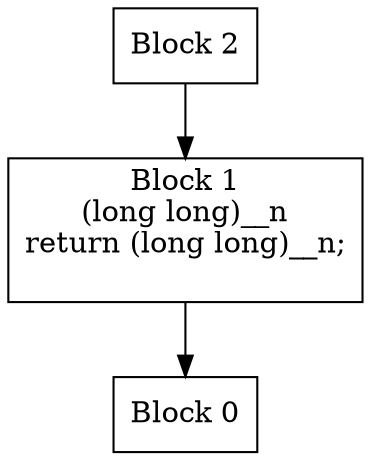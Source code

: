 digraph CFG {
  node [shape=box];
  0 [label="Block 0\n"];
  1 [label="Block 1\n(long long)__n\nreturn (long long)__n;
\n"];
  2 [label="Block 2\n"];
  1 -> 0;
  2 -> 1;
}
